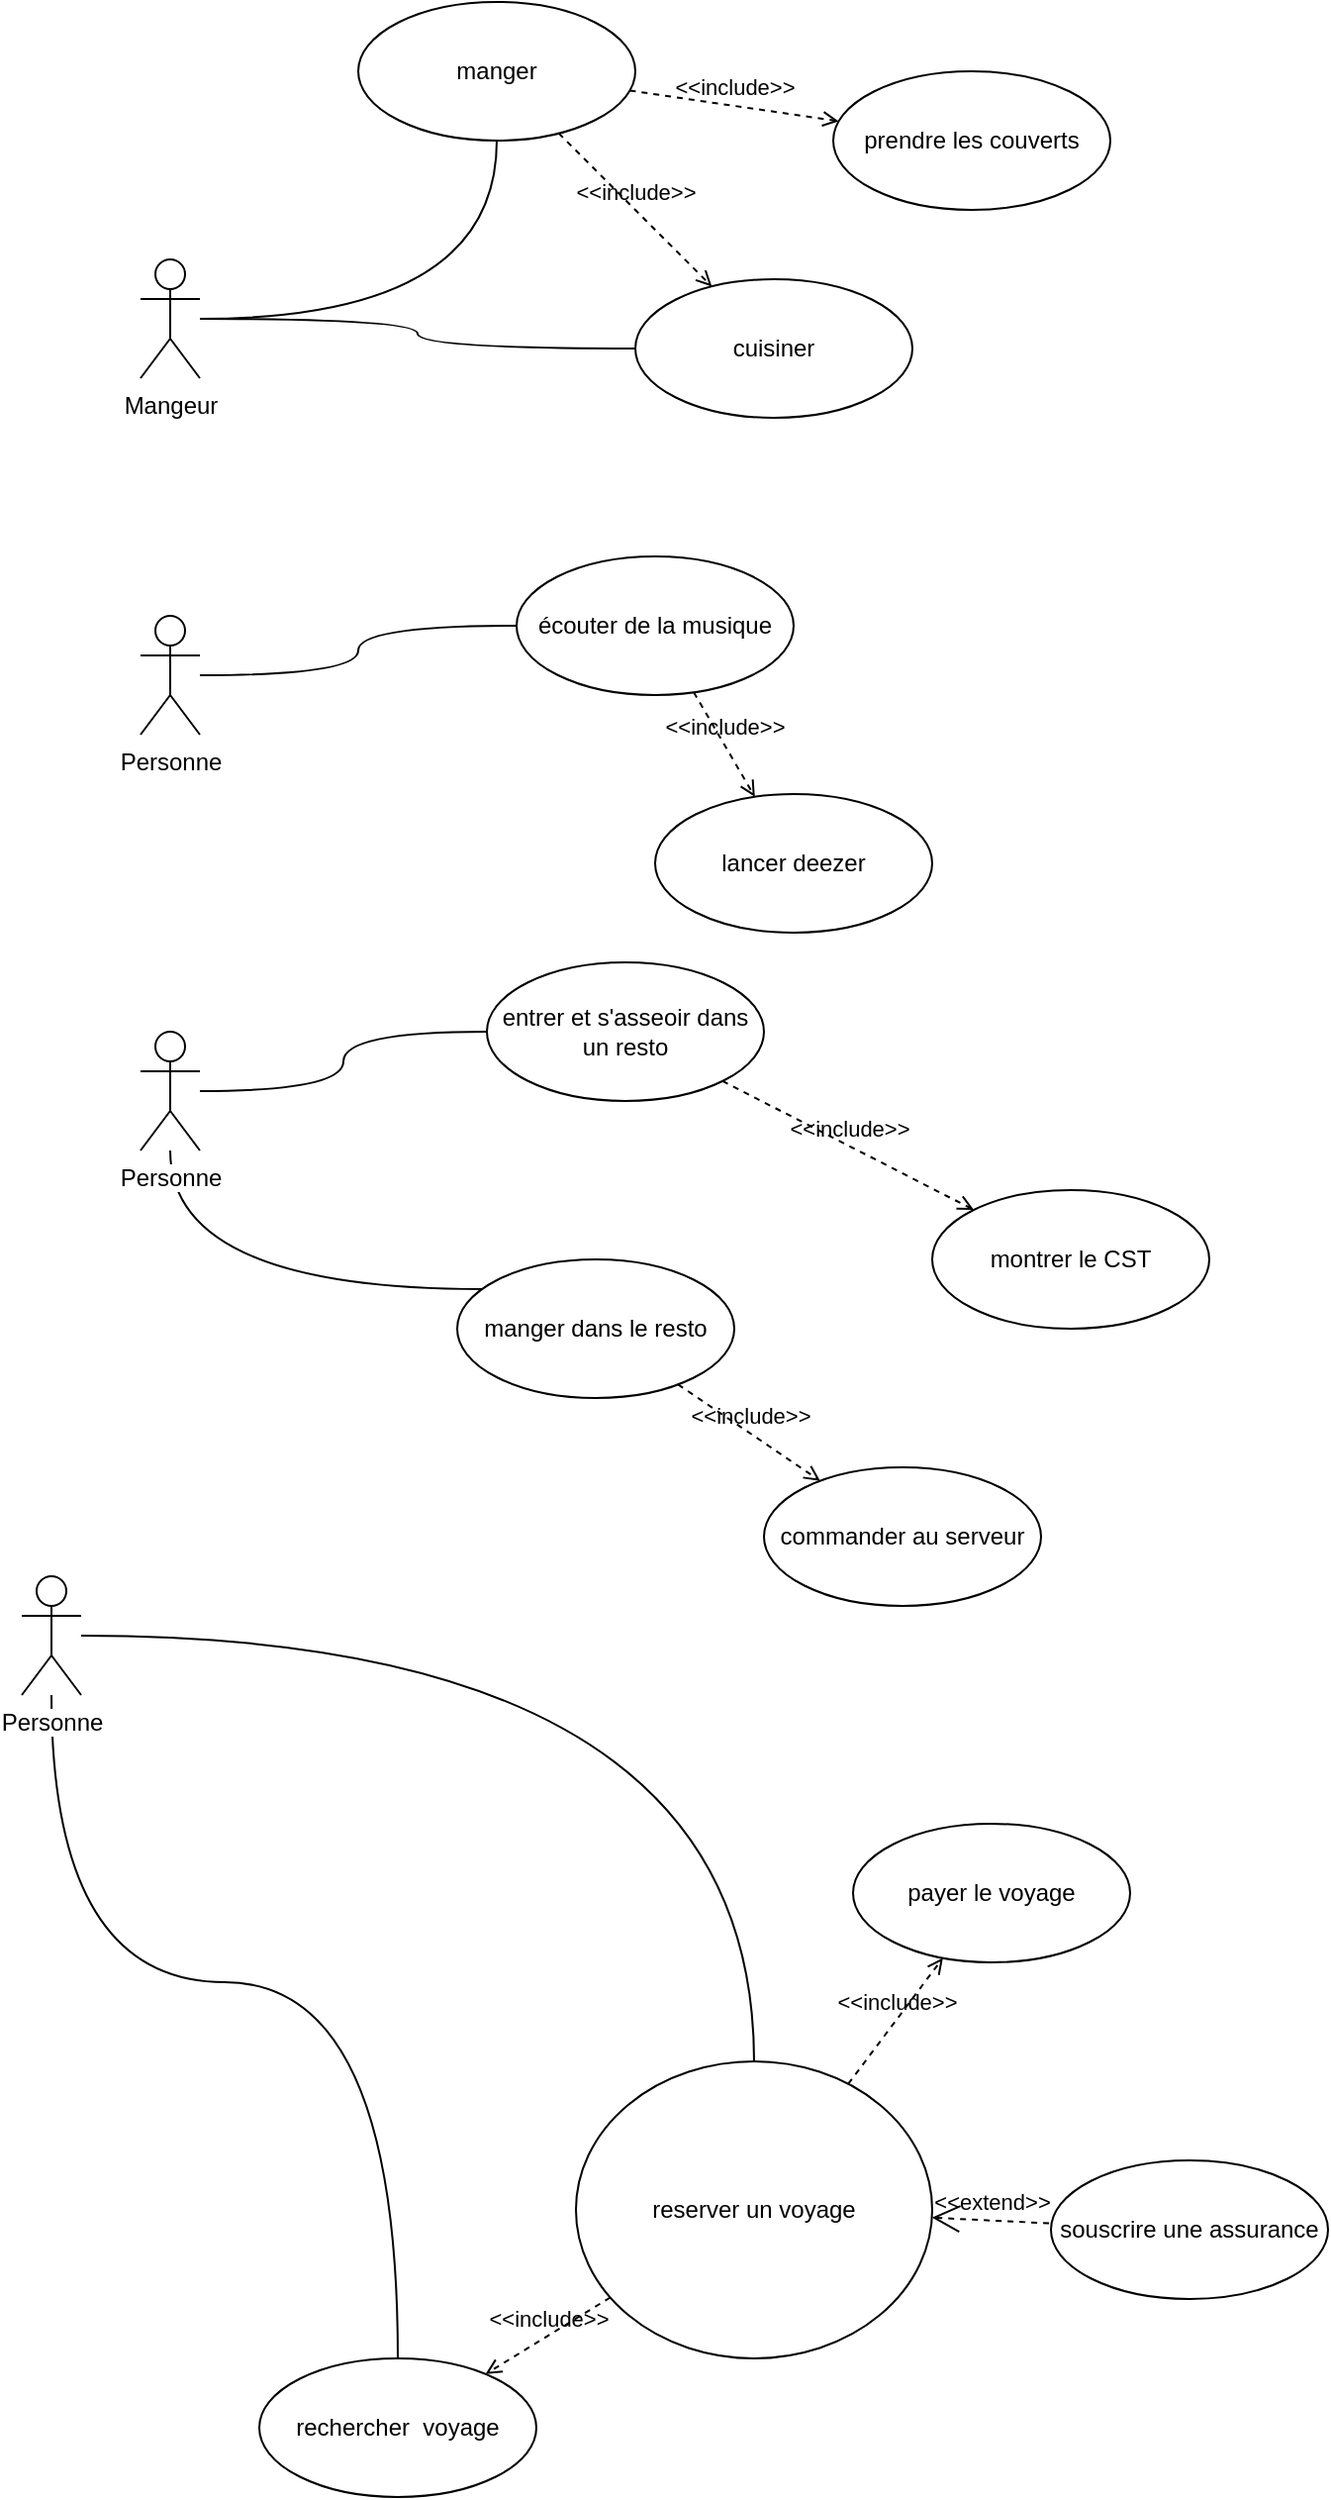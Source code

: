 <mxfile version="12.2.4" pages="1"><diagram id="4626RInFYziMvluEdOAh" name="Page-1"><mxGraphModel dx="720" dy="413" grid="1" gridSize="10" guides="1" tooltips="1" connect="1" arrows="1" fold="1" page="1" pageScale="1" pageWidth="850" pageHeight="1100" math="0" shadow="0"><root><mxCell id="0"/><mxCell id="1" parent="0"/><mxCell id="9" style="edgeStyle=orthogonalEdgeStyle;rounded=0;orthogonalLoop=1;jettySize=auto;html=1;endArrow=none;endFill=0;curved=1;" parent="1" source="2" target="8" edge="1"><mxGeometry relative="1" as="geometry"/></mxCell><mxCell id="11" style="edgeStyle=orthogonalEdgeStyle;curved=1;rounded=0;orthogonalLoop=1;jettySize=auto;html=1;endArrow=none;endFill=0;" parent="1" source="2" target="10" edge="1"><mxGeometry relative="1" as="geometry"/></mxCell><mxCell id="2" value="Mangeur" style="shape=umlActor;verticalLabelPosition=bottom;labelBackgroundColor=#ffffff;verticalAlign=top;html=1;outlineConnect=0;" parent="1" vertex="1"><mxGeometry x="110" y="180" width="30" height="60" as="geometry"/></mxCell><mxCell id="8" value="manger" style="ellipse;whiteSpace=wrap;html=1;" parent="1" vertex="1"><mxGeometry x="220" y="50" width="140" height="70" as="geometry"/></mxCell><mxCell id="10" value="cuisiner" style="ellipse;whiteSpace=wrap;html=1;" parent="1" vertex="1"><mxGeometry x="360" y="190" width="140" height="70" as="geometry"/></mxCell><mxCell id="12" value="&amp;lt;&amp;lt;include&amp;gt;&amp;gt;" style="edgeStyle=none;html=1;endArrow=open;verticalAlign=bottom;dashed=1;labelBackgroundColor=none;" parent="1" source="8" target="10" edge="1"><mxGeometry width="160" relative="1" as="geometry"><mxPoint x="100" y="390" as="sourcePoint"/><mxPoint x="260" y="390" as="targetPoint"/></mxGeometry></mxCell><mxCell id="13" value="prendre les couverts" style="ellipse;whiteSpace=wrap;html=1;" parent="1" vertex="1"><mxGeometry x="460" y="85" width="140" height="70" as="geometry"/></mxCell><mxCell id="14" value="&amp;lt;&amp;lt;include&amp;gt;&amp;gt;" style="edgeStyle=none;html=1;endArrow=open;verticalAlign=bottom;dashed=1;labelBackgroundColor=none;" parent="1" source="8" target="13" edge="1"><mxGeometry width="160" relative="1" as="geometry"><mxPoint x="314.365" y="129.255" as="sourcePoint"/><mxPoint x="365.579" y="250.751" as="targetPoint"/></mxGeometry></mxCell><mxCell id="22" style="edgeStyle=orthogonalEdgeStyle;curved=1;rounded=0;orthogonalLoop=1;jettySize=auto;html=1;endArrow=none;endFill=0;" parent="1" source="15" target="16" edge="1"><mxGeometry relative="1" as="geometry"/></mxCell><mxCell id="15" value="Personne" style="shape=umlActor;verticalLabelPosition=bottom;labelBackgroundColor=#ffffff;verticalAlign=top;html=1;outlineConnect=0;" parent="1" vertex="1"><mxGeometry x="110" y="360" width="30" height="60" as="geometry"/></mxCell><mxCell id="16" value="écouter de la musique" style="ellipse;whiteSpace=wrap;html=1;" parent="1" vertex="1"><mxGeometry x="300" y="330" width="140" height="70" as="geometry"/></mxCell><mxCell id="17" value="lancer deezer" style="ellipse;whiteSpace=wrap;html=1;" parent="1" vertex="1"><mxGeometry x="370" y="450" width="140" height="70" as="geometry"/></mxCell><mxCell id="23" value="&amp;lt;&amp;lt;include&amp;gt;&amp;gt;" style="edgeStyle=none;html=1;endArrow=open;verticalAlign=bottom;dashed=1;labelBackgroundColor=none;" parent="1" source="16" target="17" edge="1"><mxGeometry width="160" relative="1" as="geometry"><mxPoint x="331.305" y="126.305" as="sourcePoint"/><mxPoint x="408.695" y="203.695" as="targetPoint"/></mxGeometry></mxCell><mxCell id="26" style="edgeStyle=orthogonalEdgeStyle;curved=1;rounded=0;orthogonalLoop=1;jettySize=auto;html=1;endArrow=none;endFill=0;" parent="1" source="24" target="33" edge="1"><mxGeometry relative="1" as="geometry"/></mxCell><mxCell id="34" style="edgeStyle=orthogonalEdgeStyle;curved=1;rounded=0;orthogonalLoop=1;jettySize=auto;html=1;endArrow=none;endFill=0;" parent="1" source="24" target="25" edge="1"><mxGeometry relative="1" as="geometry"><Array as="points"><mxPoint x="125" y="700"/><mxPoint x="360" y="700"/></Array></mxGeometry></mxCell><mxCell id="24" value="Personne" style="shape=umlActor;verticalLabelPosition=bottom;labelBackgroundColor=#ffffff;verticalAlign=top;html=1;outlineConnect=0;" parent="1" vertex="1"><mxGeometry x="110" y="570" width="30" height="60" as="geometry"/></mxCell><mxCell id="25" value="manger dans le resto" style="ellipse;whiteSpace=wrap;html=1;" parent="1" vertex="1"><mxGeometry x="270" y="685" width="140" height="70" as="geometry"/></mxCell><mxCell id="27" value="montrer le CST" style="ellipse;whiteSpace=wrap;html=1;" parent="1" vertex="1"><mxGeometry x="510" y="650" width="140" height="70" as="geometry"/></mxCell><mxCell id="28" value="commander au serveur" style="ellipse;whiteSpace=wrap;html=1;" parent="1" vertex="1"><mxGeometry x="425" y="790" width="140" height="70" as="geometry"/></mxCell><mxCell id="30" value="&amp;lt;&amp;lt;include&amp;gt;&amp;gt;" style="edgeStyle=none;html=1;endArrow=open;verticalAlign=bottom;dashed=1;labelBackgroundColor=none;" parent="1" source="25" target="28" edge="1"><mxGeometry width="160" relative="1" as="geometry"><mxPoint x="510" y="570" as="sourcePoint"/><mxPoint x="620" y="630" as="targetPoint"/></mxGeometry></mxCell><mxCell id="31" value="&amp;lt;&amp;lt;include&amp;gt;&amp;gt;" style="edgeStyle=none;html=1;endArrow=open;verticalAlign=bottom;dashed=1;labelBackgroundColor=none;" parent="1" source="33" target="27" edge="1"><mxGeometry width="160" relative="1" as="geometry"><mxPoint x="520" y="580" as="sourcePoint"/><mxPoint x="630" y="640" as="targetPoint"/></mxGeometry></mxCell><mxCell id="33" value="entrer et s'asseoir dans un resto" style="ellipse;whiteSpace=wrap;html=1;" parent="1" vertex="1"><mxGeometry x="285" y="535" width="140" height="70" as="geometry"/></mxCell><mxCell id="38" style="edgeStyle=orthogonalEdgeStyle;curved=1;rounded=0;orthogonalLoop=1;jettySize=auto;html=1;endArrow=none;endFill=0;" parent="1" source="35" target="36" edge="1"><mxGeometry relative="1" as="geometry"/></mxCell><mxCell id="43" style="edgeStyle=orthogonalEdgeStyle;curved=1;rounded=0;orthogonalLoop=1;jettySize=auto;html=1;endArrow=none;endFill=0;" parent="1" source="35" target="40" edge="1"><mxGeometry relative="1" as="geometry"><Array as="points"><mxPoint x="65" y="1050"/></Array></mxGeometry></mxCell><mxCell id="35" value="Personne" style="shape=umlActor;verticalLabelPosition=bottom;labelBackgroundColor=#ffffff;verticalAlign=top;html=1;outlineConnect=0;" parent="1" vertex="1"><mxGeometry x="50" y="845" width="30" height="60" as="geometry"/></mxCell><mxCell id="36" value="reserver un voyage" style="ellipse;whiteSpace=wrap;html=1;" parent="1" vertex="1"><mxGeometry x="330" y="1090" width="180" height="150" as="geometry"/></mxCell><mxCell id="37" value="souscrire une assurance" style="ellipse;whiteSpace=wrap;html=1;" parent="1" vertex="1"><mxGeometry x="570" y="1140" width="140" height="70" as="geometry"/></mxCell><mxCell id="39" value="&amp;lt;&amp;lt;extend&amp;gt;&amp;gt;" style="edgeStyle=none;html=1;startArrow=open;endArrow=none;startSize=12;verticalAlign=bottom;dashed=1;labelBackgroundColor=none;" parent="1" source="36" target="37" edge="1"><mxGeometry width="160" relative="1" as="geometry"><mxPoint x="100" y="1070" as="sourcePoint"/><mxPoint x="380" y="1030" as="targetPoint"/></mxGeometry></mxCell><mxCell id="40" value="rechercher&amp;nbsp; voyage" style="ellipse;whiteSpace=wrap;html=1;" parent="1" vertex="1"><mxGeometry x="170" y="1240" width="140" height="70" as="geometry"/></mxCell><mxCell id="44" value="&amp;lt;&amp;lt;include&amp;gt;&amp;gt;" style="edgeStyle=none;html=1;endArrow=open;verticalAlign=bottom;dashed=1;labelBackgroundColor=none;" parent="1" source="36" target="40" edge="1"><mxGeometry width="160" relative="1" as="geometry"><mxPoint x="320" y="890" as="sourcePoint"/><mxPoint x="463.43" y="806.84" as="targetPoint"/></mxGeometry></mxCell><mxCell id="45" value="payer le voyage" style="ellipse;whiteSpace=wrap;html=1;" parent="1" vertex="1"><mxGeometry x="470" y="970" width="140" height="70" as="geometry"/></mxCell><mxCell id="47" value="&amp;lt;&amp;lt;include&amp;gt;&amp;gt;" style="edgeStyle=none;html=1;endArrow=open;verticalAlign=bottom;dashed=1;labelBackgroundColor=none;" parent="1" source="36" target="45" edge="1"><mxGeometry width="160" relative="1" as="geometry"><mxPoint x="356.852" y="1237.778" as="sourcePoint"/><mxPoint x="302.705" y="1261.966" as="targetPoint"/></mxGeometry></mxCell></root></mxGraphModel></diagram></mxfile>